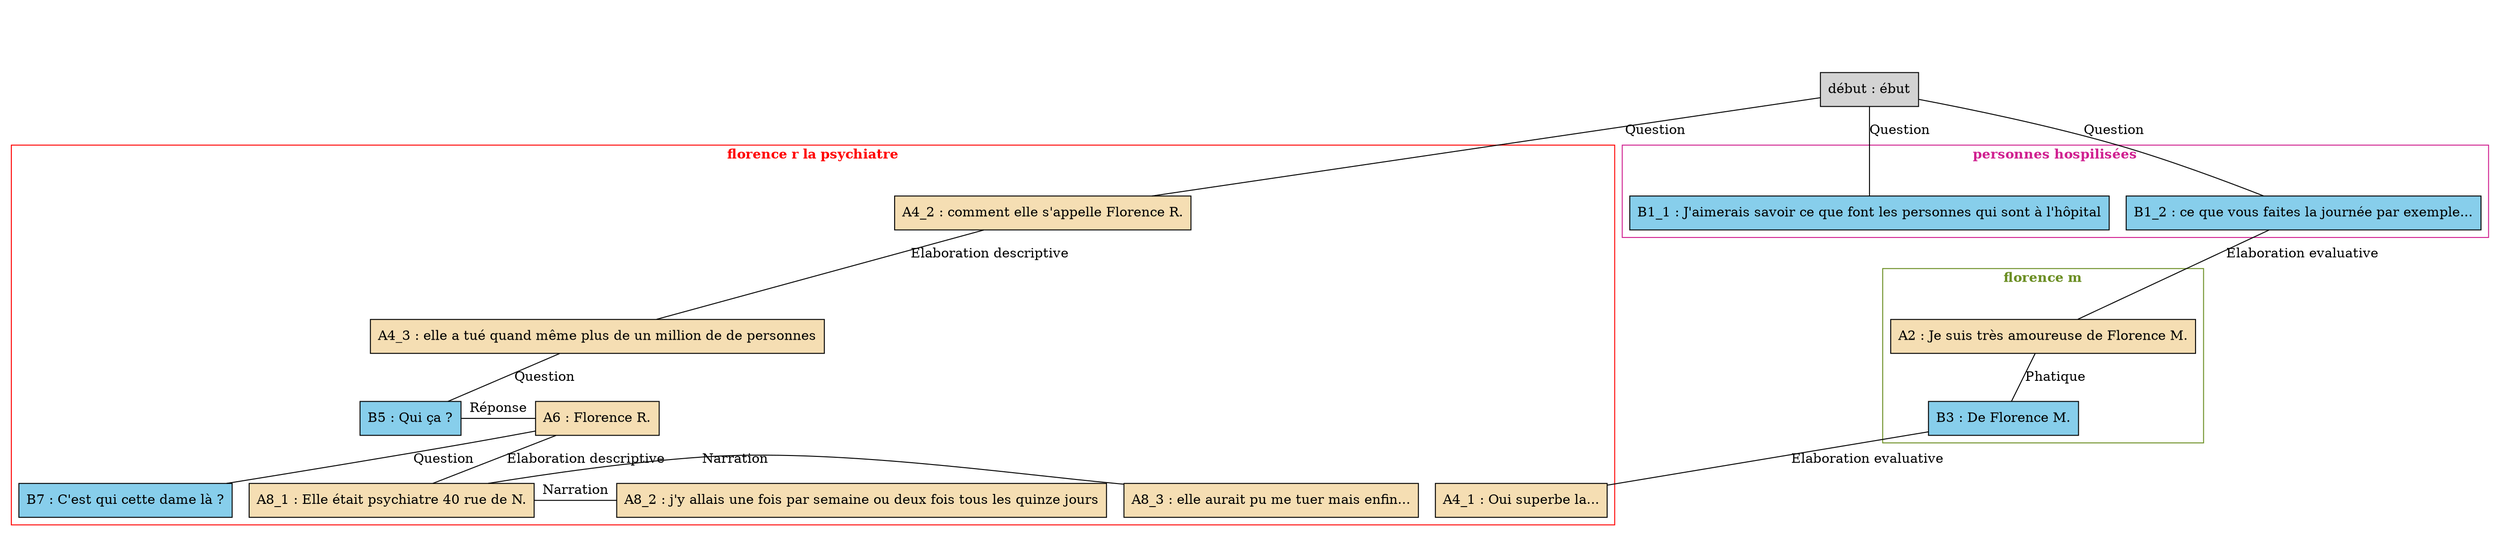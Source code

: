 digraph "Florence_-_E01" {
	node [shape=box style=filled]
	newrank=true
	zero [style=invis]
	"début" [label="début : ébut"]
	B1_1 [label="B1_1 : J'aimerais savoir ce que font les personnes qui sont à l'hôpital" fillcolor=skyblue]
	B1_2 [label="B1_2 : ce que vous faites la journée par exemple..." fillcolor=skyblue]
	A2 [label="A2 : Je suis très amoureuse de Florence M." fillcolor=wheat]
	B3 [label="B3 : De Florence M." fillcolor=skyblue]
	A4_1 [label="A4_1 : Oui superbe la..." fillcolor=wheat]
	A4_2 [label="A4_2 : comment elle s'appelle Florence R." fillcolor=wheat]
	A4_3 [label="A4_3 : elle a tué quand même plus de un million de de personnes" fillcolor=wheat]
	B5 [label="B5 : Qui ça ?" fillcolor=skyblue]
	A6 [label="A6 : Florence R." fillcolor=wheat]
	B7 [label="B7 : C'est qui cette dame là ?" fillcolor=skyblue]
	A8_1 [label="A8_1 : Elle était psychiatre 40 rue de N." fillcolor=wheat]
	A8_2 [label="A8_2 : j'y allais une fois par semaine ou deux fois tous les quinze jours" fillcolor=wheat]
	A8_3 [label="A8_3 : elle aurait pu me tuer mais enfin..." fillcolor=wheat]
	zero -> "début" [label="" style=invis]
	"début" -> B1_1 [label=Question dir=none weight=2]
	"début" -> B1_2 [label=Question dir=none weight=2]
	B1_2 -> A2 [label="Elaboration evaluative" dir=none weight=2]
	A2 -> B3 [label=Phatique dir=none weight=2]
	B3 -> A4_1 [label="Elaboration evaluative" dir=none weight=2]
	"début" -> A4_2 [label=Question dir=none weight=2]
	A4_2 -> A4_3 [label="Elaboration descriptive" dir=none weight=2]
	A4_3 -> B5 [label=Question dir=none weight=2]
	A4_3 -> A6 [style=invis weight=1]
	B5 -> A6 [label="Réponse" constraint=false dir=none]
	A6 -> B7 [label=Question dir=none weight=2]
	A6 -> A8_1 [label="Elaboration descriptive" dir=none weight=2]
	A6 -> A8_2 [style=invis weight=1]
	A8_1 -> A8_2 [label=Narration constraint=false dir=none]
	A6 -> A8_3 [style=invis weight=1]
	A8_1 -> A8_3 [label=Narration constraint=false dir=none]
	subgraph cluster_0 {
		label=<<B>personnes hospilisées</B>>
		color=violetred
		fontcolor=violetred
		B1_1
		B1_2
	}
	subgraph cluster_1 {
		label=<<B>florence m</B>>
		color=olivedrab
		fontcolor=olivedrab
		A2
		B3
	}
	subgraph cluster_2 {
		label=<<B>florence r la psychiatre</B>>
		color=red
		fontcolor=red
		A4_1
		A4_2
		A4_3
		B5
		A6
		B7
		A8_1
		A8_2
		A8_3
	}
}
